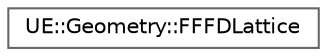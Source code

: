 digraph "Graphical Class Hierarchy"
{
 // INTERACTIVE_SVG=YES
 // LATEX_PDF_SIZE
  bgcolor="transparent";
  edge [fontname=Helvetica,fontsize=10,labelfontname=Helvetica,labelfontsize=10];
  node [fontname=Helvetica,fontsize=10,shape=box,height=0.2,width=0.4];
  rankdir="LR";
  Node0 [id="Node000000",label="UE::Geometry::FFFDLattice",height=0.2,width=0.4,color="grey40", fillcolor="white", style="filled",URL="$d8/d0d/classUE_1_1Geometry_1_1FFFDLattice.html",tooltip="Free-form deformation lattice."];
}
